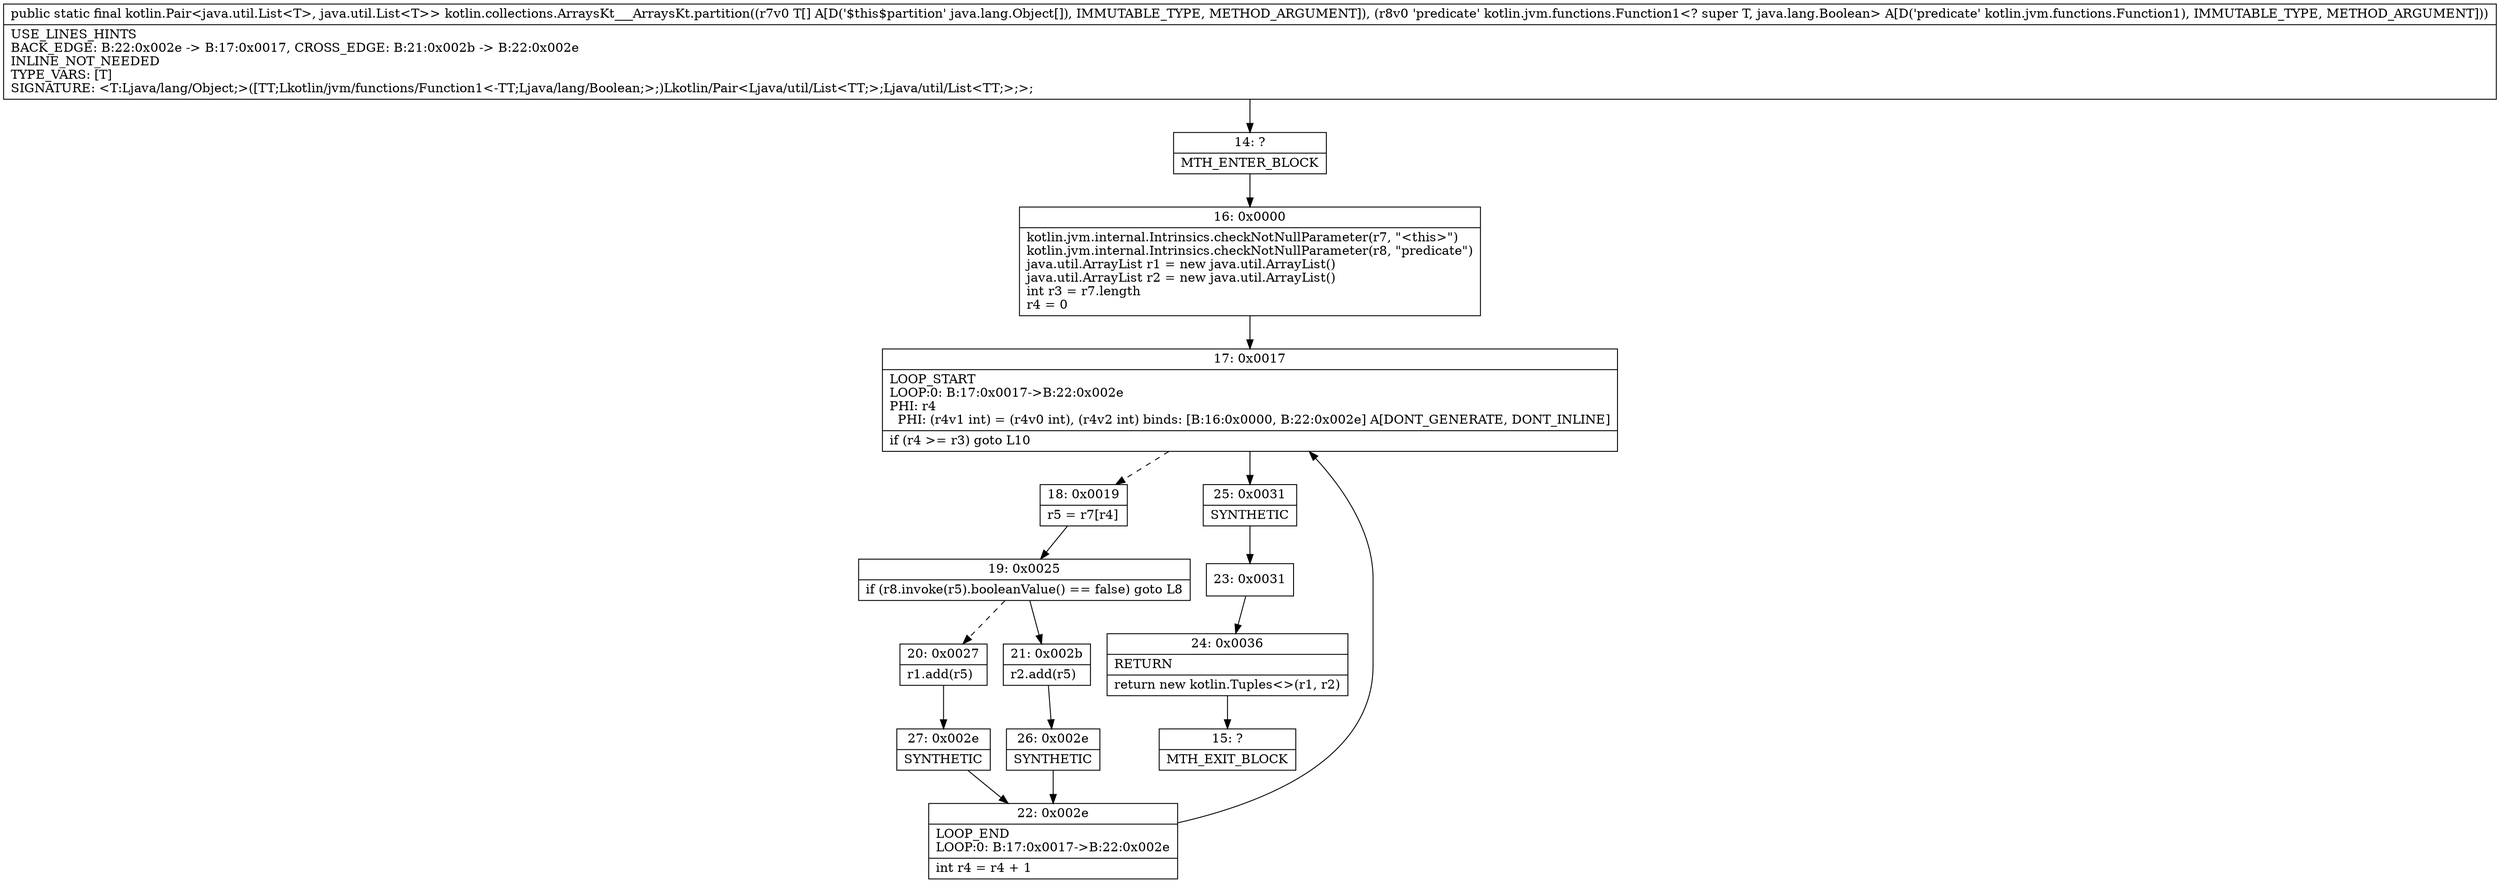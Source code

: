 digraph "CFG forkotlin.collections.ArraysKt___ArraysKt.partition([Ljava\/lang\/Object;Lkotlin\/jvm\/functions\/Function1;)Lkotlin\/Pair;" {
Node_14 [shape=record,label="{14\:\ ?|MTH_ENTER_BLOCK\l}"];
Node_16 [shape=record,label="{16\:\ 0x0000|kotlin.jvm.internal.Intrinsics.checkNotNullParameter(r7, \"\<this\>\")\lkotlin.jvm.internal.Intrinsics.checkNotNullParameter(r8, \"predicate\")\ljava.util.ArrayList r1 = new java.util.ArrayList()\ljava.util.ArrayList r2 = new java.util.ArrayList()\lint r3 = r7.length\lr4 = 0\l}"];
Node_17 [shape=record,label="{17\:\ 0x0017|LOOP_START\lLOOP:0: B:17:0x0017\-\>B:22:0x002e\lPHI: r4 \l  PHI: (r4v1 int) = (r4v0 int), (r4v2 int) binds: [B:16:0x0000, B:22:0x002e] A[DONT_GENERATE, DONT_INLINE]\l|if (r4 \>= r3) goto L10\l}"];
Node_18 [shape=record,label="{18\:\ 0x0019|r5 = r7[r4]\l}"];
Node_19 [shape=record,label="{19\:\ 0x0025|if (r8.invoke(r5).booleanValue() == false) goto L8\l}"];
Node_20 [shape=record,label="{20\:\ 0x0027|r1.add(r5)\l}"];
Node_27 [shape=record,label="{27\:\ 0x002e|SYNTHETIC\l}"];
Node_22 [shape=record,label="{22\:\ 0x002e|LOOP_END\lLOOP:0: B:17:0x0017\-\>B:22:0x002e\l|int r4 = r4 + 1\l}"];
Node_21 [shape=record,label="{21\:\ 0x002b|r2.add(r5)\l}"];
Node_26 [shape=record,label="{26\:\ 0x002e|SYNTHETIC\l}"];
Node_25 [shape=record,label="{25\:\ 0x0031|SYNTHETIC\l}"];
Node_23 [shape=record,label="{23\:\ 0x0031}"];
Node_24 [shape=record,label="{24\:\ 0x0036|RETURN\l|return new kotlin.Tuples\<\>(r1, r2)\l}"];
Node_15 [shape=record,label="{15\:\ ?|MTH_EXIT_BLOCK\l}"];
MethodNode[shape=record,label="{public static final kotlin.Pair\<java.util.List\<T\>, java.util.List\<T\>\> kotlin.collections.ArraysKt___ArraysKt.partition((r7v0 T[] A[D('$this$partition' java.lang.Object[]), IMMUTABLE_TYPE, METHOD_ARGUMENT]), (r8v0 'predicate' kotlin.jvm.functions.Function1\<? super T, java.lang.Boolean\> A[D('predicate' kotlin.jvm.functions.Function1), IMMUTABLE_TYPE, METHOD_ARGUMENT]))  | USE_LINES_HINTS\lBACK_EDGE: B:22:0x002e \-\> B:17:0x0017, CROSS_EDGE: B:21:0x002b \-\> B:22:0x002e\lINLINE_NOT_NEEDED\lTYPE_VARS: [T]\lSIGNATURE: \<T:Ljava\/lang\/Object;\>([TT;Lkotlin\/jvm\/functions\/Function1\<\-TT;Ljava\/lang\/Boolean;\>;)Lkotlin\/Pair\<Ljava\/util\/List\<TT;\>;Ljava\/util\/List\<TT;\>;\>;\l}"];
MethodNode -> Node_14;Node_14 -> Node_16;
Node_16 -> Node_17;
Node_17 -> Node_18[style=dashed];
Node_17 -> Node_25;
Node_18 -> Node_19;
Node_19 -> Node_20[style=dashed];
Node_19 -> Node_21;
Node_20 -> Node_27;
Node_27 -> Node_22;
Node_22 -> Node_17;
Node_21 -> Node_26;
Node_26 -> Node_22;
Node_25 -> Node_23;
Node_23 -> Node_24;
Node_24 -> Node_15;
}

